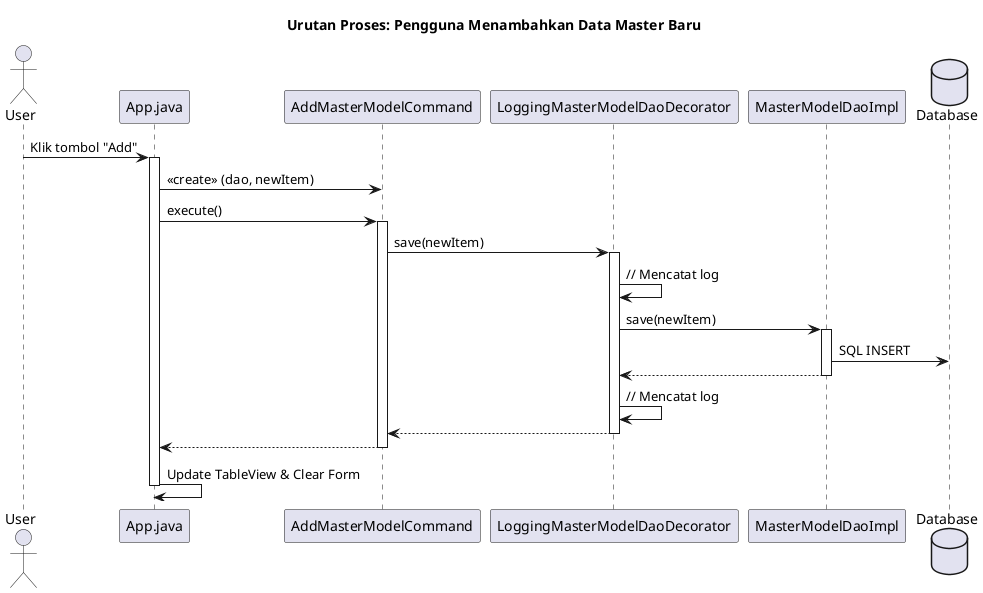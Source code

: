 @startuml
title Urutan Proses: Pengguna Menambahkan Data Master Baru

actor User
participant AppUI as "App.java"
participant AddCmd as "AddMasterModelCommand"
participant LogDao as "LoggingMasterModelDaoDecorator"
participant DaoImpl as "MasterModelDaoImpl"
database Database

User -> AppUI : Klik tombol "Add"
activate AppUI

AppUI -> AddCmd : <<create>> (dao, newItem)
AppUI -> AddCmd : execute()
activate AddCmd
    AddCmd -> LogDao : save(newItem)
    activate LogDao
        LogDao -> LogDao : // Mencatat log
        LogDao -> DaoImpl : save(newItem)
        activate DaoImpl
            DaoImpl -> Database : SQL INSERT
        DaoImpl --> LogDao
        deactivate DaoImpl
        LogDao -> LogDao : // Mencatat log
    LogDao --> AddCmd
    deactivate LogDao
AddCmd --> AppUI
deactivate AddCmd

AppUI -> AppUI : Update TableView & Clear Form
deactivate AppUI

@enduml